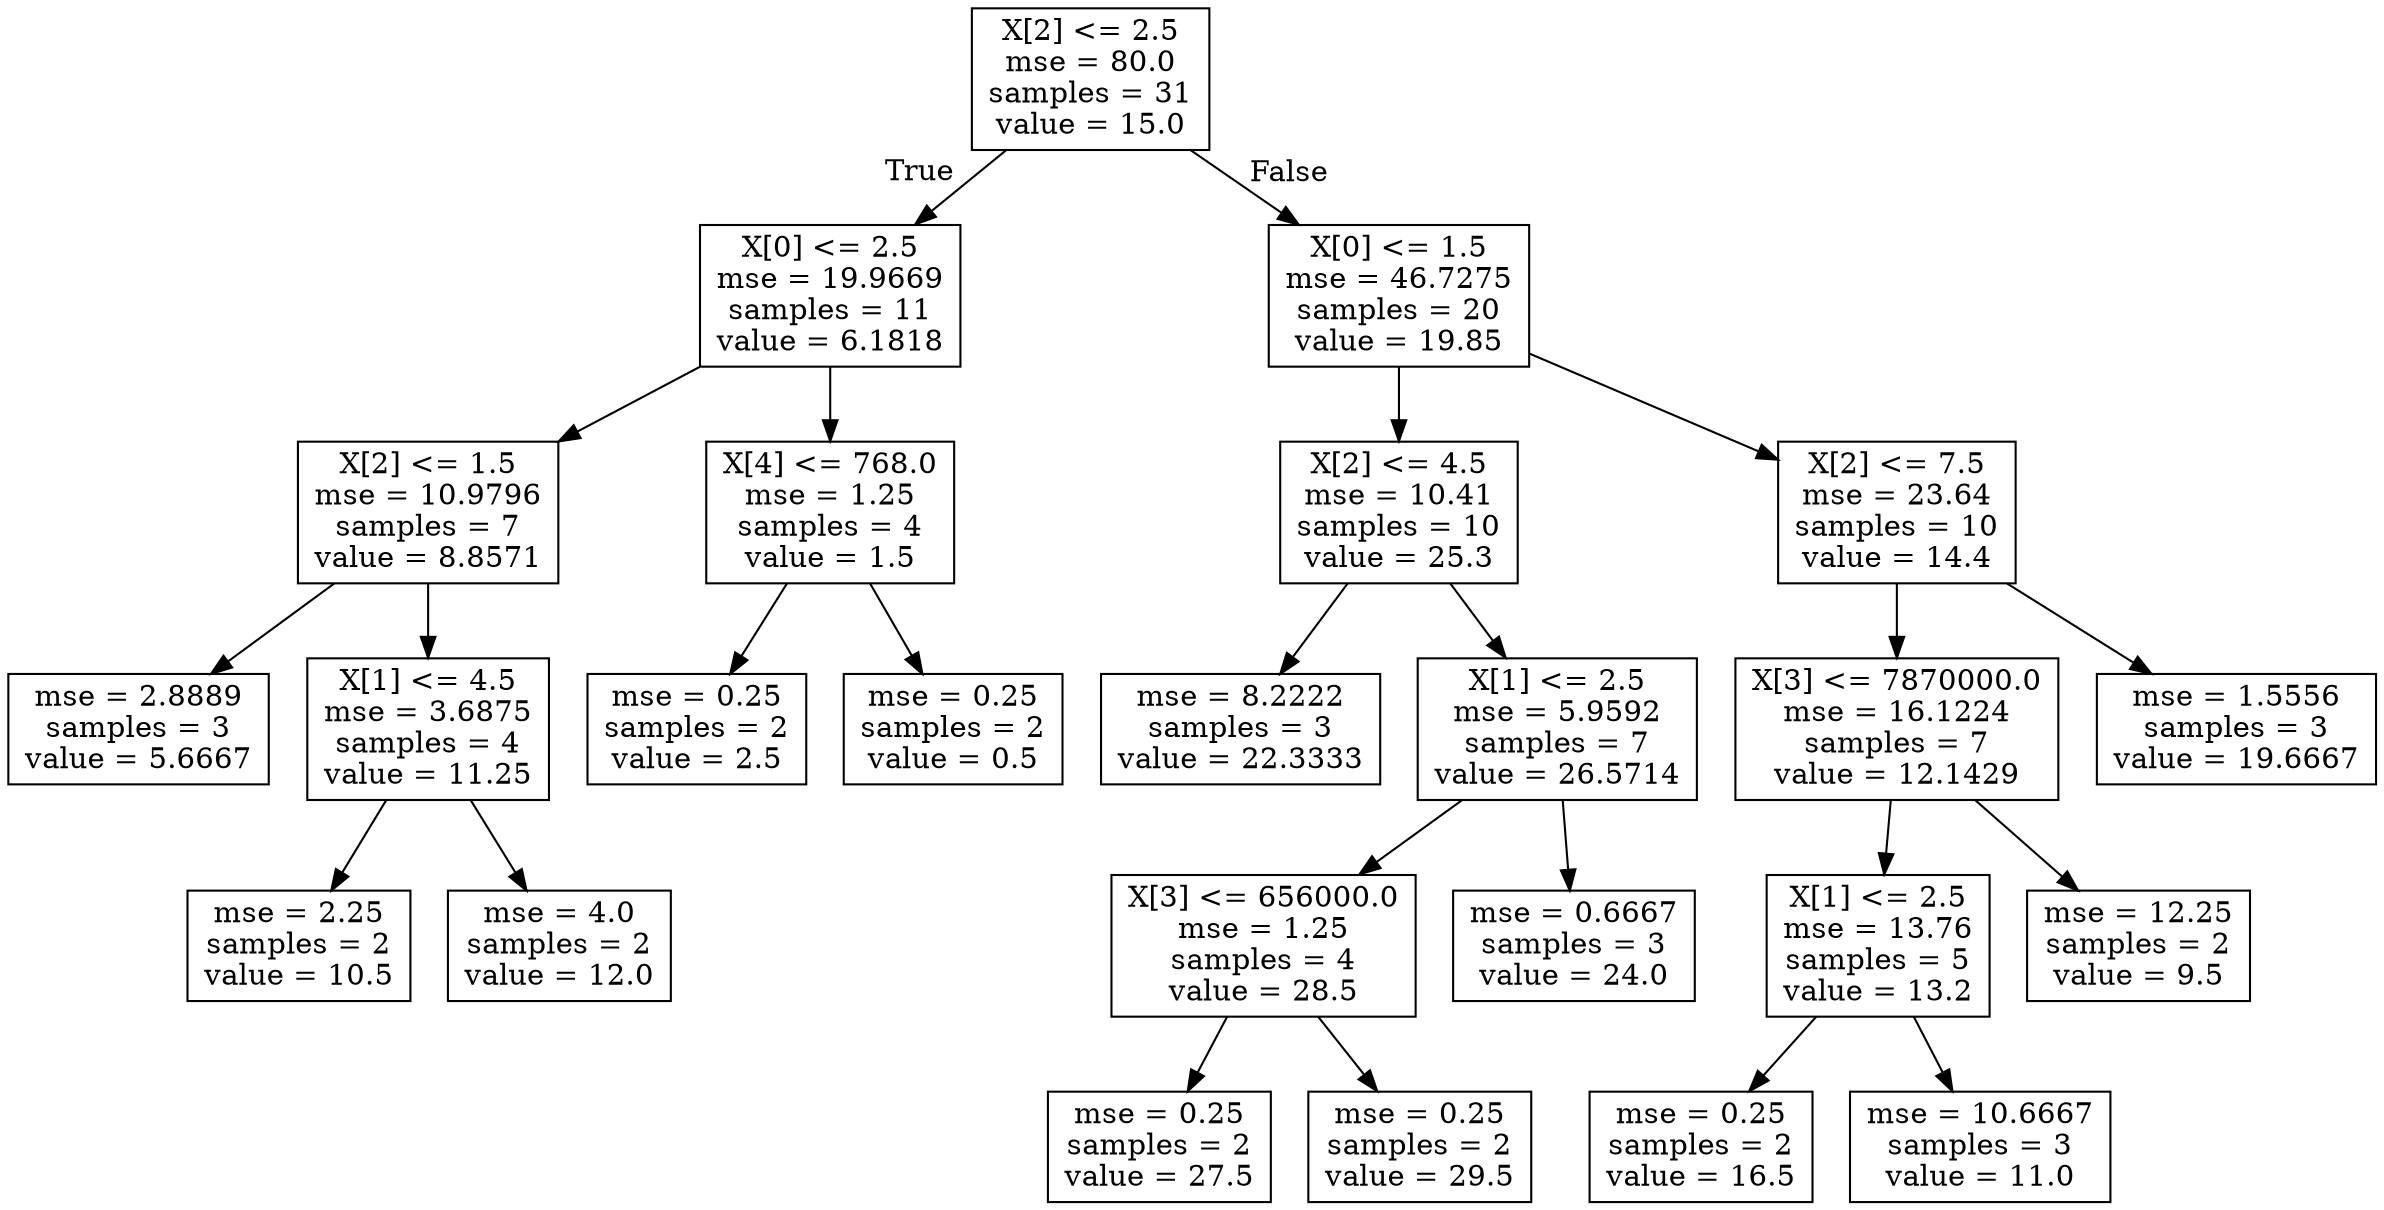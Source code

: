 digraph Tree {
node [shape=box] ;
0 [label="X[2] <= 2.5\nmse = 80.0\nsamples = 31\nvalue = 15.0"] ;
1 [label="X[0] <= 2.5\nmse = 19.9669\nsamples = 11\nvalue = 6.1818"] ;
0 -> 1 [labeldistance=2.5, labelangle=45, headlabel="True"] ;
2 [label="X[2] <= 1.5\nmse = 10.9796\nsamples = 7\nvalue = 8.8571"] ;
1 -> 2 ;
3 [label="mse = 2.8889\nsamples = 3\nvalue = 5.6667"] ;
2 -> 3 ;
4 [label="X[1] <= 4.5\nmse = 3.6875\nsamples = 4\nvalue = 11.25"] ;
2 -> 4 ;
5 [label="mse = 2.25\nsamples = 2\nvalue = 10.5"] ;
4 -> 5 ;
6 [label="mse = 4.0\nsamples = 2\nvalue = 12.0"] ;
4 -> 6 ;
7 [label="X[4] <= 768.0\nmse = 1.25\nsamples = 4\nvalue = 1.5"] ;
1 -> 7 ;
8 [label="mse = 0.25\nsamples = 2\nvalue = 2.5"] ;
7 -> 8 ;
9 [label="mse = 0.25\nsamples = 2\nvalue = 0.5"] ;
7 -> 9 ;
10 [label="X[0] <= 1.5\nmse = 46.7275\nsamples = 20\nvalue = 19.85"] ;
0 -> 10 [labeldistance=2.5, labelangle=-45, headlabel="False"] ;
11 [label="X[2] <= 4.5\nmse = 10.41\nsamples = 10\nvalue = 25.3"] ;
10 -> 11 ;
12 [label="mse = 8.2222\nsamples = 3\nvalue = 22.3333"] ;
11 -> 12 ;
13 [label="X[1] <= 2.5\nmse = 5.9592\nsamples = 7\nvalue = 26.5714"] ;
11 -> 13 ;
14 [label="X[3] <= 656000.0\nmse = 1.25\nsamples = 4\nvalue = 28.5"] ;
13 -> 14 ;
15 [label="mse = 0.25\nsamples = 2\nvalue = 27.5"] ;
14 -> 15 ;
16 [label="mse = 0.25\nsamples = 2\nvalue = 29.5"] ;
14 -> 16 ;
17 [label="mse = 0.6667\nsamples = 3\nvalue = 24.0"] ;
13 -> 17 ;
18 [label="X[2] <= 7.5\nmse = 23.64\nsamples = 10\nvalue = 14.4"] ;
10 -> 18 ;
19 [label="X[3] <= 7870000.0\nmse = 16.1224\nsamples = 7\nvalue = 12.1429"] ;
18 -> 19 ;
20 [label="X[1] <= 2.5\nmse = 13.76\nsamples = 5\nvalue = 13.2"] ;
19 -> 20 ;
21 [label="mse = 0.25\nsamples = 2\nvalue = 16.5"] ;
20 -> 21 ;
22 [label="mse = 10.6667\nsamples = 3\nvalue = 11.0"] ;
20 -> 22 ;
23 [label="mse = 12.25\nsamples = 2\nvalue = 9.5"] ;
19 -> 23 ;
24 [label="mse = 1.5556\nsamples = 3\nvalue = 19.6667"] ;
18 -> 24 ;
}